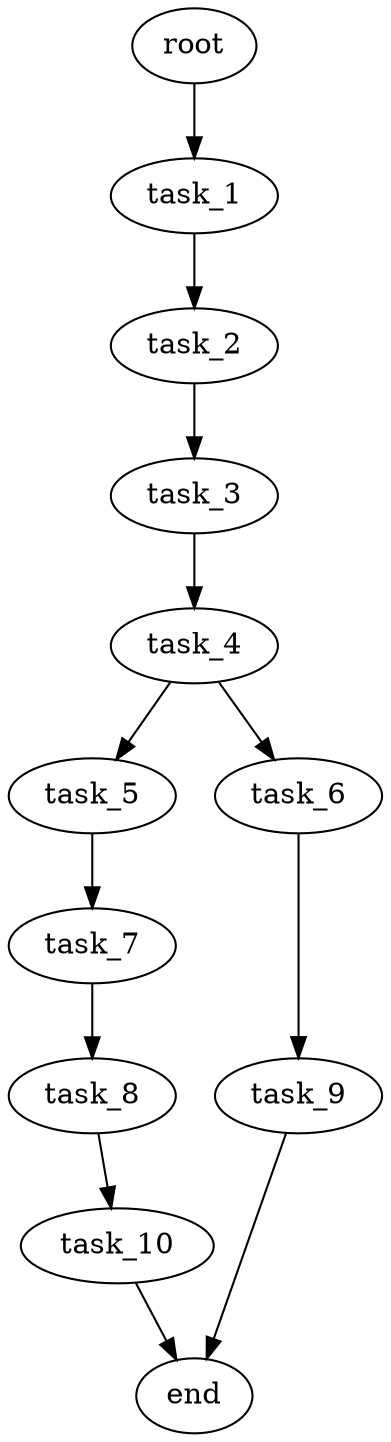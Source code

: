 digraph G {
  root [size="0.000000e+00"];
  task_1 [size="4.422156e+10"];
  task_2 [size="2.137800e+10"];
  task_3 [size="4.732389e+10"];
  task_4 [size="9.011907e+10"];
  task_5 [size="7.960452e+10"];
  task_6 [size="1.697744e+10"];
  task_7 [size="8.488706e+09"];
  task_8 [size="5.155005e+10"];
  task_9 [size="6.329776e+10"];
  task_10 [size="3.352547e+10"];
  end [size="0.000000e+00"];

  root -> task_1 [size="1.000000e-12"];
  task_1 -> task_2 [size="2.137800e+08"];
  task_2 -> task_3 [size="4.732389e+08"];
  task_3 -> task_4 [size="9.011907e+08"];
  task_4 -> task_5 [size="7.960452e+08"];
  task_4 -> task_6 [size="1.697744e+08"];
  task_5 -> task_7 [size="8.488706e+07"];
  task_6 -> task_9 [size="6.329776e+08"];
  task_7 -> task_8 [size="5.155005e+08"];
  task_8 -> task_10 [size="3.352547e+08"];
  task_9 -> end [size="1.000000e-12"];
  task_10 -> end [size="1.000000e-12"];
}
